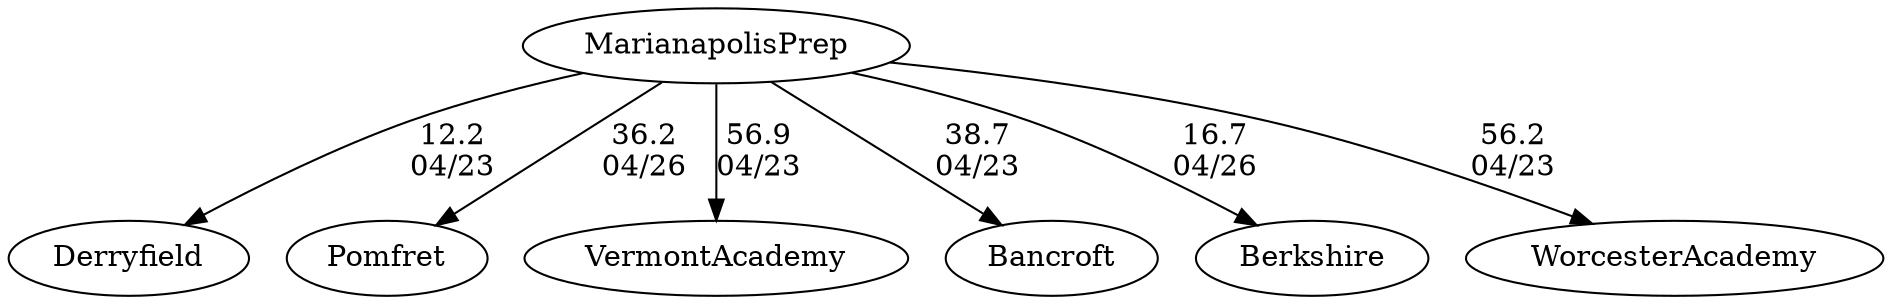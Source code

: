digraph girls1foursMarianapolisPrep {Derryfield [URL="girls1foursMarianapolisPrepDerryfield.html"];Pomfret [URL="girls1foursMarianapolisPrepPomfret.html"];VermontAcademy [URL="girls1foursMarianapolisPrepVermontAcademy.html"];Bancroft [URL="girls1foursMarianapolisPrepBancroft.html"];MarianapolisPrep [URL="girls1foursMarianapolisPrepMarianapolisPrep.html"];Berkshire [URL="girls1foursMarianapolisPrepBerkshire.html"];WorcesterAcademy [URL="girls1foursMarianapolisPrepWorcesterAcademy.html"];MarianapolisPrep -> Derryfield[label="12.2
04/23", weight="88", tooltip="NEIRA Boys & Girls Fours,Worcester Academy vs. Bancroft, Vermont Academy, Marianapolis Prep, Derryfield			
Distance: 1500 meters Conditions: Overcast with a minimal chop. For all races, a light 5 mph tailwind was present. Comments: In the BV2 event, Worcester Academy's BV2 shell placed first and BV3 shell placed third. 
A special thanks to Paul Carabillo for refereeing the match.
None", URL="http://www.row2k.com/results/resultspage.cfm?UID=0F0DB8DB84CE476062653EC250396511&cat=5", random="random"]; 
MarianapolisPrep -> Bancroft[label="38.7
04/23", weight="62", tooltip="NEIRA Boys & Girls Fours,Worcester Academy vs. Bancroft, Vermont Academy, Marianapolis Prep, Derryfield			
Distance: 1500 meters Conditions: Overcast with a minimal chop. For all races, a light 5 mph tailwind was present. Comments: In the BV2 event, Worcester Academy's BV2 shell placed first and BV3 shell placed third. 
A special thanks to Paul Carabillo for refereeing the match.
None", URL="http://www.row2k.com/results/resultspage.cfm?UID=0F0DB8DB84CE476062653EC250396511&cat=5", random="random"]; 
MarianapolisPrep -> WorcesterAcademy[label="56.2
04/23", weight="44", tooltip="NEIRA Boys & Girls Fours,Worcester Academy vs. Bancroft, Vermont Academy, Marianapolis Prep, Derryfield			
Distance: 1500 meters Conditions: Overcast with a minimal chop. For all races, a light 5 mph tailwind was present. Comments: In the BV2 event, Worcester Academy's BV2 shell placed first and BV3 shell placed third. 
A special thanks to Paul Carabillo for refereeing the match.
None", URL="http://www.row2k.com/results/resultspage.cfm?UID=0F0DB8DB84CE476062653EC250396511&cat=5", random="random"]; 
MarianapolisPrep -> VermontAcademy[label="56.9
04/23", weight="44", tooltip="NEIRA Boys & Girls Fours,Worcester Academy vs. Bancroft, Vermont Academy, Marianapolis Prep, Derryfield			
Distance: 1500 meters Conditions: Overcast with a minimal chop. For all races, a light 5 mph tailwind was present. Comments: In the BV2 event, Worcester Academy's BV2 shell placed first and BV3 shell placed third. 
A special thanks to Paul Carabillo for refereeing the match.
None", URL="http://www.row2k.com/results/resultspage.cfm?UID=0F0DB8DB84CE476062653EC250396511&cat=5", random="random"]; 
MarianapolisPrep -> Berkshire[label="16.7
04/26", weight="84", tooltip="NEIRA Girls Fours,Pomfret vs. Marianapolis, Berkshire			
Distance: 1500m Conditions: No current. Slight crossing tailwind to begin (ESE ~6 to 8 MPH) that increased in speed and became more of a solid (S ~10-12 MPH) tail by the last race. Comments: Order of races: G1, G2. There were some boys races between the races. Pomfret's 3rd boat raced in the 2nd boat category. Marianapolis's second boat caught a boat stopping crab just after the 250m mark.
None", URL="http://www.row2k.com/results/resultspage.cfm?UID=DD66D79A1A96726AD149522E161FDE8D&cat=1", random="random"]; 
MarianapolisPrep -> Pomfret[label="36.2
04/26", weight="64", tooltip="NEIRA Girls Fours,Pomfret vs. Marianapolis, Berkshire			
Distance: 1500m Conditions: No current. Slight crossing tailwind to begin (ESE ~6 to 8 MPH) that increased in speed and became more of a solid (S ~10-12 MPH) tail by the last race. Comments: Order of races: G1, G2. There were some boys races between the races. Pomfret's 3rd boat raced in the 2nd boat category. Marianapolis's second boat caught a boat stopping crab just after the 250m mark.
None", URL="http://www.row2k.com/results/resultspage.cfm?UID=DD66D79A1A96726AD149522E161FDE8D&cat=1", random="random"]}